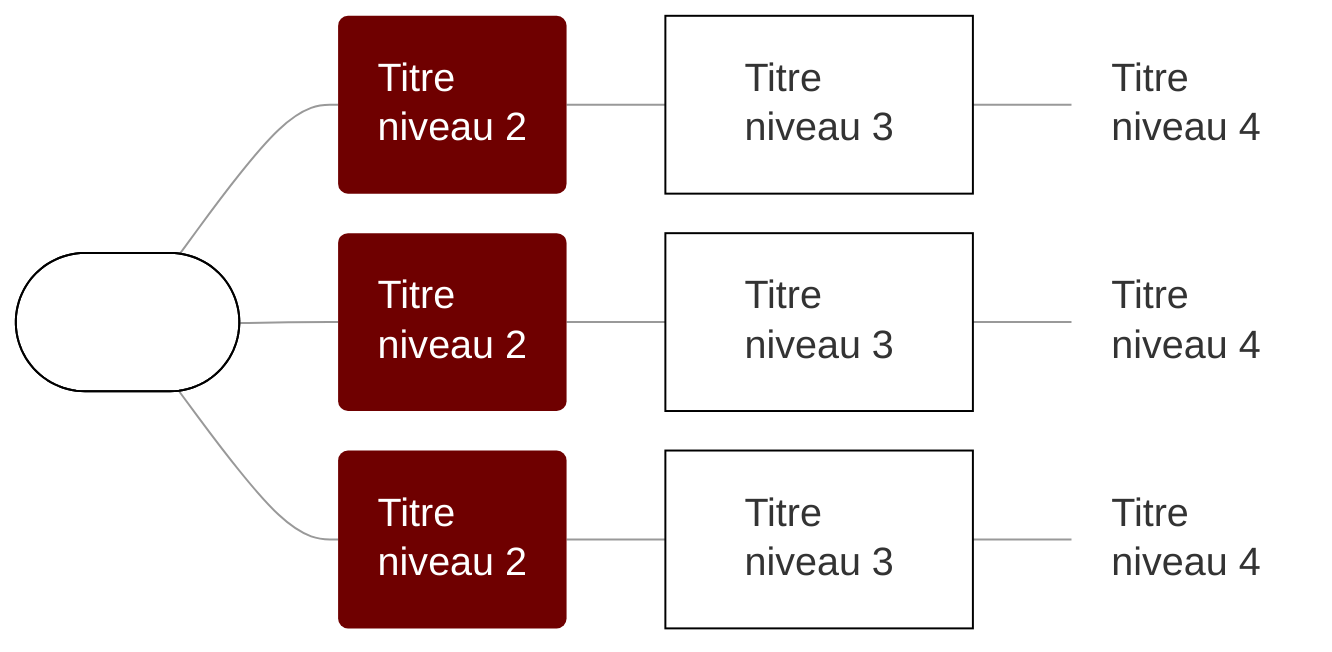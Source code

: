 %%{init{"theme":"base","themeCSS":"* {line-height:1.25em!important; font-size:20px; text-align:left!important;} g[id*=\"A\"] span {font-size:1.01em; color:white; display:block; text-align:center!important} g[id*=\"A\"] rect {fill:black}  g[id*=\"V\"] * {} g[id*=\"B\"] span {font-size:0.9em; color:white; display:block; text-align:center!important} g[id*=\"B\"] rect {fill:#6f0000; stroke:transparent} g[id*=\"C\"] span {font-size:0.75em; display:block;} g[id*=\"D\"] span, g[id*=\"E\"] span {font-size:0.7em; display:block;} g[id*=\"D\"] rect, g[id*=\"E\"] rect {stroke:transparent!important}.edge-thickness-normal{stroke-width:1px; stroke:#999;} .edge-thickness-thick{stroke-width:1px!important;} .edge-pattern-dotted{stroke:transparent}","themeVariables":{"secondaryColor":"white","primaryColor":"white","primaryBorderColor":"black", "lineColor":"black"},"flowchart":{"htmlLabels":true,"padding":20,"rankSpacing":50,"nodeSpacing":20}} }%%
flowchart LR
A1(["Titre <br> niveau 1"])

B1("Titre <br>niveau 2")
B2("Titre <br>niveau 2")
B3("Titre <br>niveau 2")

C1["Titre <br>niveau 3"]
C2["Titre <br>niveau 3"]
C3["Titre <br>niveau 3"]

D1("Titre <br>niveau 4")
D2("Titre <br>niveau 4")
D3("Titre <br>niveau 4")

A1 === B1 & B2 & B3

B1 --- C1
B2 --- C2
B3 --- C3

C1 --- D1
C2 --- D2
C3 --- D3